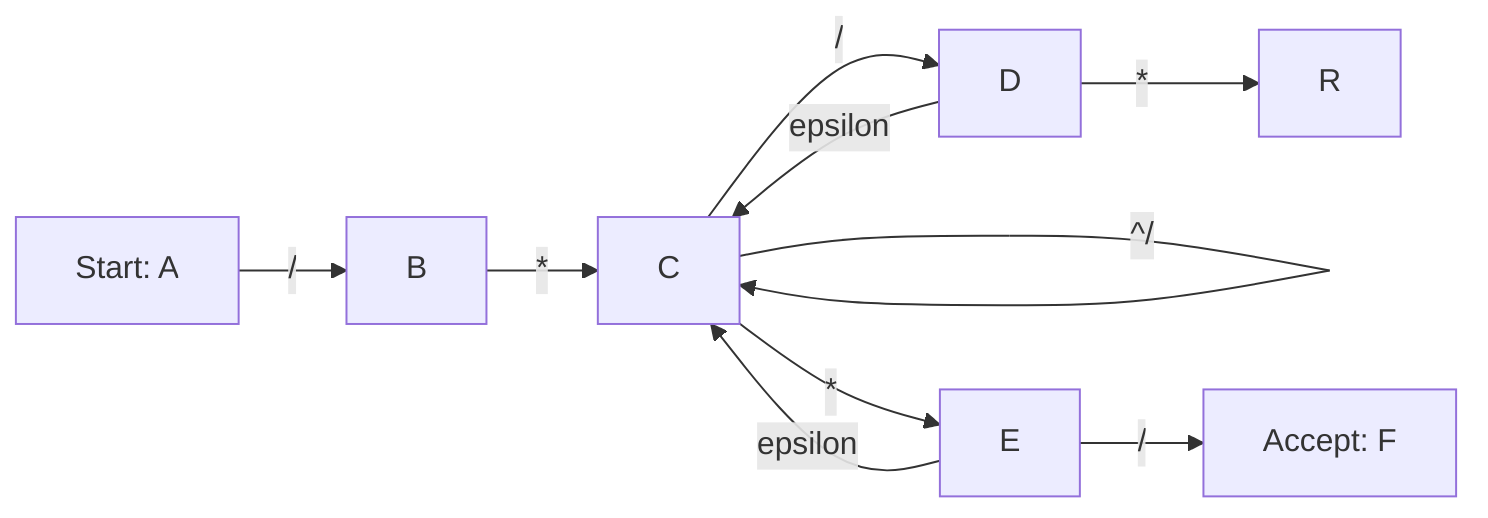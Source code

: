 graph LR
  A["Start: A"]
  F["Accept: F"]
  A --> |/| B
  B --> |*| C
  C --> |/| D
  C --> |^/| C
  D --> |epsilon| C
  D --> |*| R
  C --> |*| E
  E --> |epsilon| C
  E --> |/| F